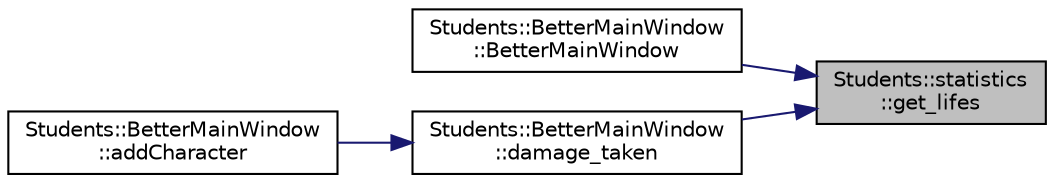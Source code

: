 digraph "Students::statistics::get_lifes"
{
 // LATEX_PDF_SIZE
  edge [fontname="Helvetica",fontsize="10",labelfontname="Helvetica",labelfontsize="10"];
  node [fontname="Helvetica",fontsize="10",shape=record];
  rankdir="RL";
  Node1 [label="Students::statistics\l::get_lifes",height=0.2,width=0.4,color="black", fillcolor="grey75", style="filled", fontcolor="black",tooltip=" "];
  Node1 -> Node2 [dir="back",color="midnightblue",fontsize="10",style="solid",fontname="Helvetica"];
  Node2 [label="Students::BetterMainWindow\l::BetterMainWindow",height=0.2,width=0.4,color="black", fillcolor="white", style="filled",URL="$class_students_1_1_better_main_window.html#a2628c99043ad71f94ba63704b7d47a1e",tooltip=" "];
  Node1 -> Node3 [dir="back",color="midnightblue",fontsize="10",style="solid",fontname="Helvetica"];
  Node3 [label="Students::BetterMainWindow\l::damage_taken",height=0.2,width=0.4,color="black", fillcolor="white", style="filled",URL="$class_students_1_1_better_main_window.html#a3af283207a3480a6caf29488348059a0",tooltip="connected to crash in character class"];
  Node3 -> Node4 [dir="back",color="midnightblue",fontsize="10",style="solid",fontname="Helvetica"];
  Node4 [label="Students::BetterMainWindow\l::addCharacter",height=0.2,width=0.4,color="black", fillcolor="white", style="filled",URL="$class_students_1_1_better_main_window.html#a899ef41fc3cf20d3fa7121041b3fc0bf",tooltip="adds player character to scene"];
}
